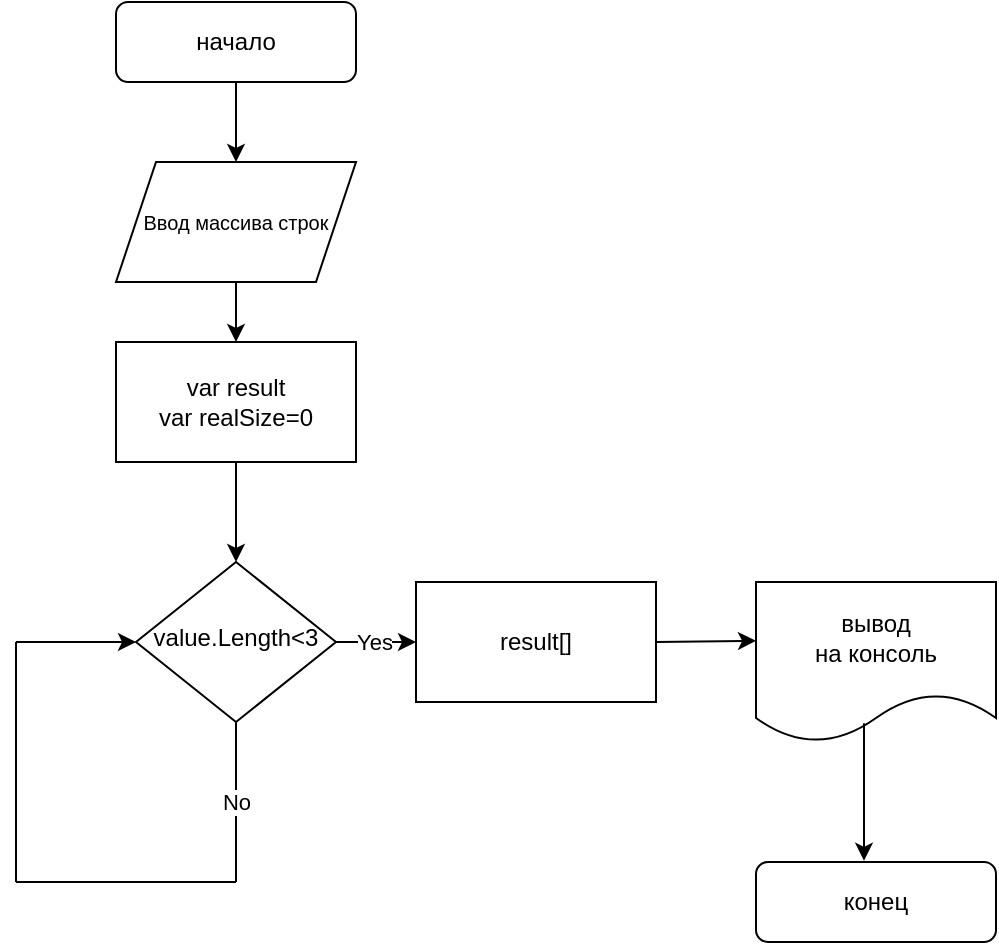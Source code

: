 <mxfile version="12.2.4" pages="1"><diagram id="uRJ-xljssbSizCegGgHb" name="Page-1"><mxGraphModel dx="1657" dy="497" grid="1" gridSize="10" guides="1" tooltips="1" connect="1" arrows="1" fold="1" page="1" pageScale="1" pageWidth="827" pageHeight="1169" math="0" shadow="0"><root><mxCell id="0"/><mxCell id="1" parent="0"/><mxCell id="79" value="начало" style="rounded=1;whiteSpace=wrap;html=1;fontSize=12;glass=0;strokeWidth=1;shadow=0;" parent="1" vertex="1"><mxGeometry x="50" width="120" height="40" as="geometry"/></mxCell><mxCell id="80" value="value.Length&amp;lt;3" style="rhombus;whiteSpace=wrap;html=1;shadow=0;fontFamily=Helvetica;fontSize=12;align=center;strokeWidth=1;spacing=6;spacingTop=-4;" parent="1" vertex="1"><mxGeometry x="60" y="280" width="100" height="80" as="geometry"/></mxCell><mxCell id="81" value="конец" style="rounded=1;whiteSpace=wrap;html=1;fontSize=12;glass=0;strokeWidth=1;shadow=0;" parent="1" vertex="1"><mxGeometry x="370" y="430" width="120" height="40" as="geometry"/></mxCell><mxCell id="82" value="&lt;font style=&quot;font-size: 10px;&quot;&gt;Ввод массива строк&lt;/font&gt;" style="shape=parallelogram;perimeter=parallelogramPerimeter;whiteSpace=wrap;html=1;fixedSize=1;" parent="1" vertex="1"><mxGeometry x="50" y="80" width="120" height="60" as="geometry"/></mxCell><mxCell id="83" value="вывод&lt;br&gt;на консоль" style="shape=document;whiteSpace=wrap;html=1;boundedLbl=1;" parent="1" vertex="1"><mxGeometry x="370" y="290" width="120" height="80" as="geometry"/></mxCell><mxCell id="84" value="" style="endArrow=classic;html=1;rounded=0;exitX=0.45;exitY=0.883;exitDx=0;exitDy=0;exitPerimeter=0;entryX=0.45;entryY=-0.015;entryDx=0;entryDy=0;entryPerimeter=0;" parent="1" source="83" target="81" edge="1"><mxGeometry width="50" height="50" relative="1" as="geometry"><mxPoint x="270" y="450" as="sourcePoint"/><mxPoint x="320" y="400" as="targetPoint"/></mxGeometry></mxCell><mxCell id="85" value="result[]" style="rounded=0;whiteSpace=wrap;html=1;" parent="1" vertex="1"><mxGeometry x="200" y="290" width="120" height="60" as="geometry"/></mxCell><mxCell id="86" value="" style="endArrow=classic;html=1;rounded=0;exitX=1;exitY=0.5;exitDx=0;exitDy=0;entryX=0;entryY=0.5;entryDx=0;entryDy=0;" parent="1" source="80" target="85" edge="1"><mxGeometry width="50" height="50" relative="1" as="geometry"><mxPoint x="270" y="450" as="sourcePoint"/><mxPoint x="320" y="400" as="targetPoint"/></mxGeometry></mxCell><mxCell id="87" value="Yes" style="edgeLabel;html=1;align=center;verticalAlign=middle;resizable=0;points=[];" parent="86" vertex="1" connectable="0"><mxGeometry x="-0.04" y="-2" relative="1" as="geometry"><mxPoint y="-2" as="offset"/></mxGeometry></mxCell><mxCell id="88" value="" style="endArrow=classic;html=1;rounded=0;exitX=0.5;exitY=1;exitDx=0;exitDy=0;" parent="1" source="79" target="82" edge="1"><mxGeometry width="50" height="50" relative="1" as="geometry"><mxPoint x="270" y="450" as="sourcePoint"/><mxPoint x="320" y="400" as="targetPoint"/></mxGeometry></mxCell><mxCell id="89" value="" style="endArrow=classic;html=1;rounded=0;entryX=0.5;entryY=0;entryDx=0;entryDy=0;" parent="1" target="80" edge="1"><mxGeometry width="50" height="50" relative="1" as="geometry"><mxPoint x="110" y="230" as="sourcePoint"/><mxPoint x="320" y="400" as="targetPoint"/></mxGeometry></mxCell><mxCell id="90" value="" style="endArrow=classic;html=1;rounded=0;exitX=1;exitY=0.5;exitDx=0;exitDy=0;entryX=0;entryY=0.367;entryDx=0;entryDy=0;entryPerimeter=0;" parent="1" source="85" target="83" edge="1"><mxGeometry width="50" height="50" relative="1" as="geometry"><mxPoint x="270" y="450" as="sourcePoint"/><mxPoint x="320" y="400" as="targetPoint"/></mxGeometry></mxCell><mxCell id="91" value="" style="endArrow=none;html=1;rounded=0;" parent="1" edge="1"><mxGeometry width="50" height="50" relative="1" as="geometry"><mxPoint y="440" as="sourcePoint"/><mxPoint x="110" y="440" as="targetPoint"/></mxGeometry></mxCell><mxCell id="92" value="" style="endArrow=none;html=1;rounded=0;" parent="1" edge="1"><mxGeometry width="50" height="50" relative="1" as="geometry"><mxPoint y="440" as="sourcePoint"/><mxPoint y="320" as="targetPoint"/><Array as="points"/></mxGeometry></mxCell><mxCell id="93" value="" style="endArrow=classic;html=1;rounded=0;entryX=0;entryY=0.5;entryDx=0;entryDy=0;" parent="1" target="80" edge="1"><mxGeometry width="50" height="50" relative="1" as="geometry"><mxPoint y="320" as="sourcePoint"/><mxPoint x="320" y="400" as="targetPoint"/></mxGeometry></mxCell><mxCell id="94" value="var result&lt;br&gt;var realSize=0" style="rounded=0;whiteSpace=wrap;html=1;" parent="1" vertex="1"><mxGeometry x="50" y="170" width="120" height="60" as="geometry"/></mxCell><mxCell id="95" value="" style="endArrow=classic;html=1;rounded=0;exitX=0.5;exitY=1;exitDx=0;exitDy=0;" parent="1" source="82" target="94" edge="1"><mxGeometry width="50" height="50" relative="1" as="geometry"><mxPoint x="270" y="250" as="sourcePoint"/><mxPoint x="320" y="200" as="targetPoint"/></mxGeometry></mxCell><mxCell id="96" value="" style="endArrow=none;html=1;rounded=0;entryX=0.5;entryY=1;entryDx=0;entryDy=0;" parent="1" target="80" edge="1"><mxGeometry width="50" height="50" relative="1" as="geometry"><mxPoint x="110" y="440" as="sourcePoint"/><mxPoint x="110" y="370" as="targetPoint"/></mxGeometry></mxCell><mxCell id="97" value="No" style="edgeLabel;html=1;align=center;verticalAlign=middle;resizable=0;points=[];" parent="96" vertex="1" connectable="0"><mxGeometry x="-0.115" y="-3" relative="1" as="geometry"><mxPoint x="-3" y="-5" as="offset"/></mxGeometry></mxCell></root></mxGraphModel></diagram></mxfile>